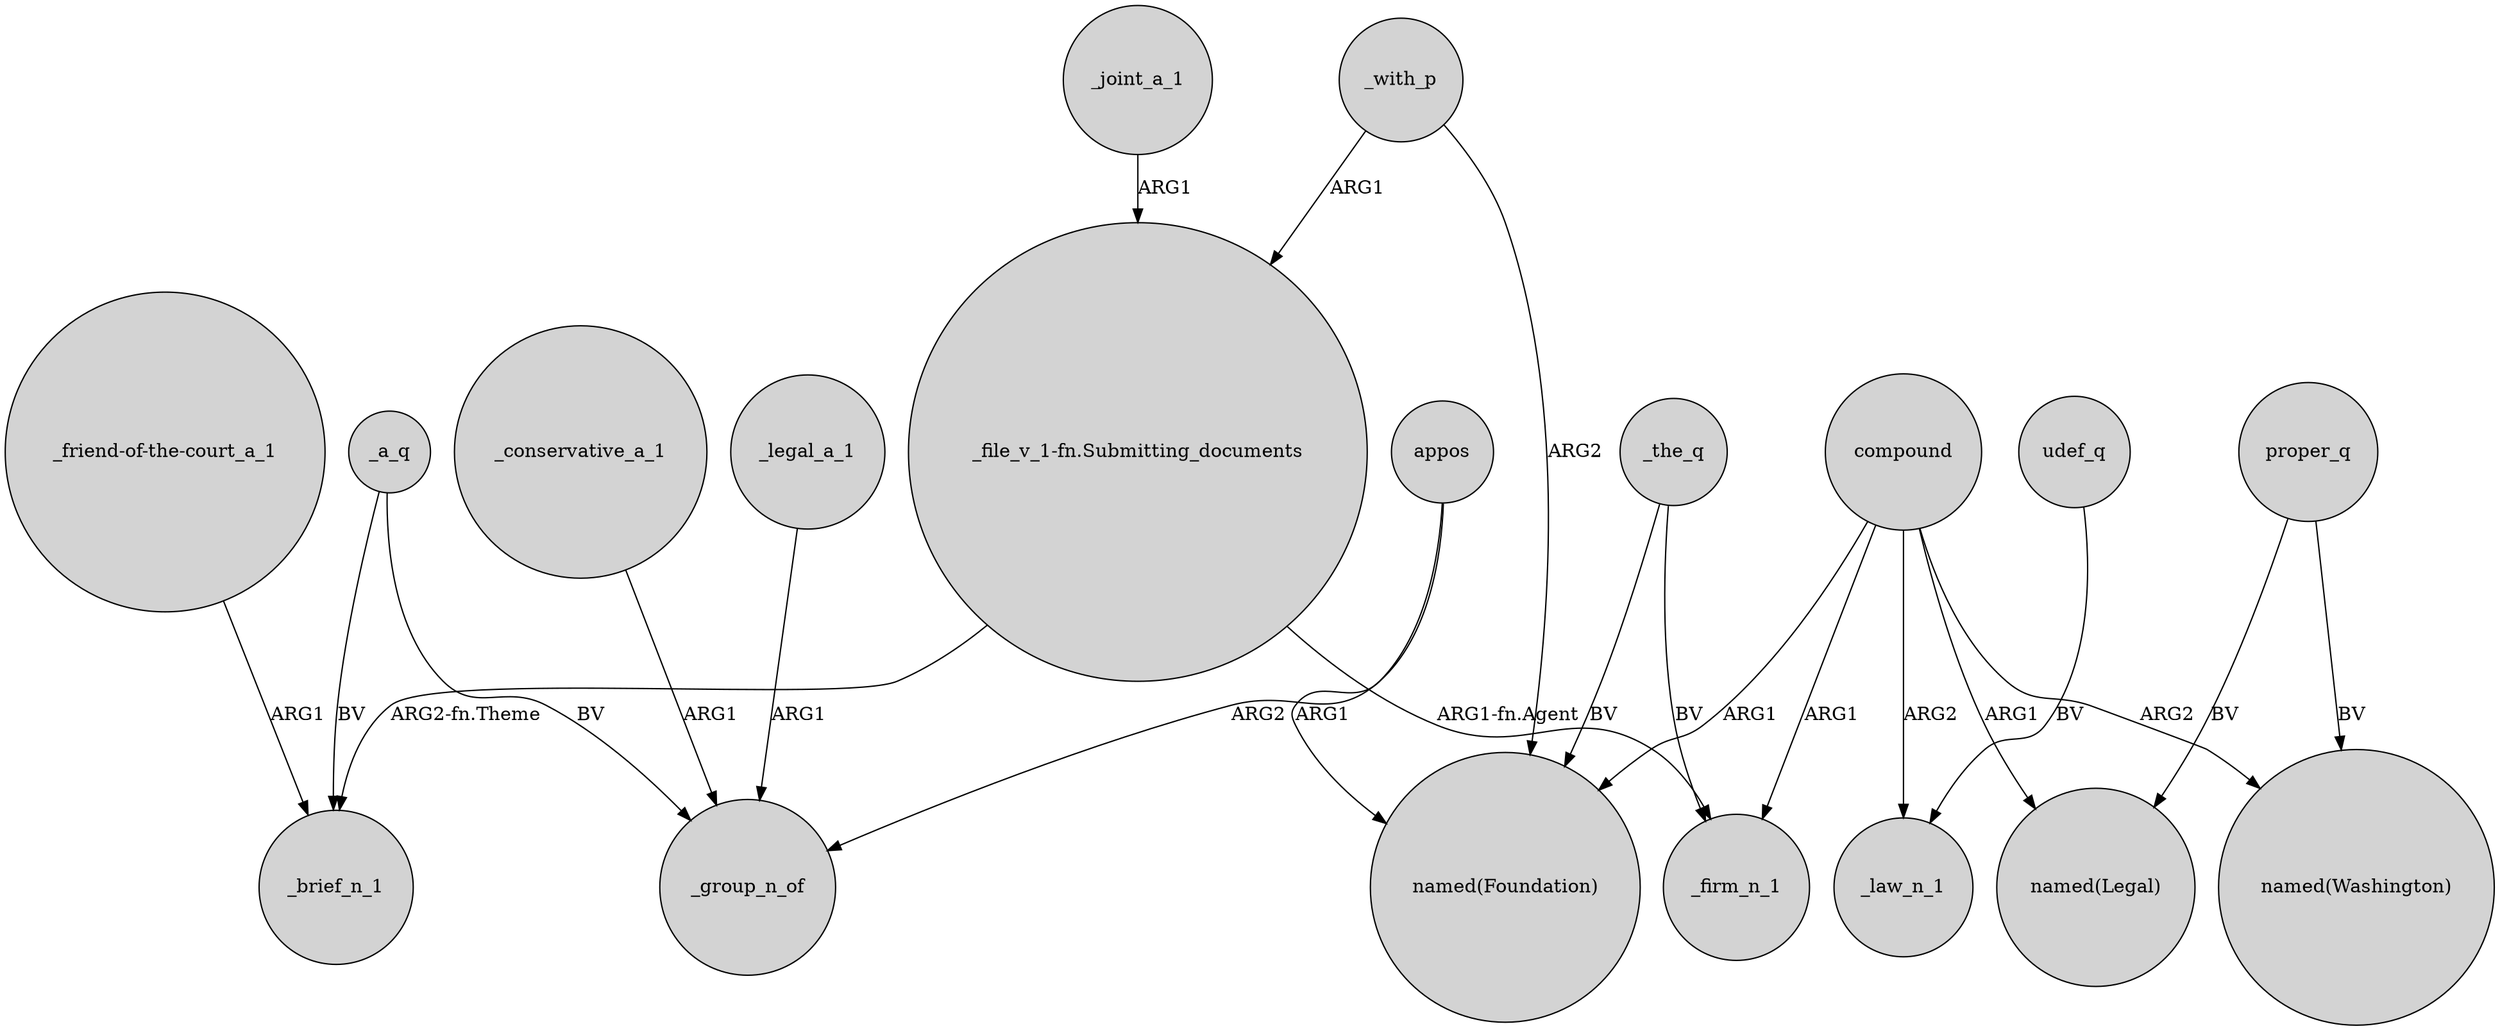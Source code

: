 digraph {
	node [shape=circle style=filled]
	"_file_v_1-fn.Submitting_documents" -> _brief_n_1 [label="ARG2-fn.Theme"]
	udef_q -> _law_n_1 [label=BV]
	_with_p -> "named(Foundation)" [label=ARG2]
	_with_p -> "_file_v_1-fn.Submitting_documents" [label=ARG1]
	proper_q -> "named(Washington)" [label=BV]
	compound -> "named(Foundation)" [label=ARG1]
	_a_q -> _brief_n_1 [label=BV]
	_the_q -> "named(Foundation)" [label=BV]
	appos -> _group_n_of [label=ARG2]
	proper_q -> "named(Legal)" [label=BV]
	_joint_a_1 -> "_file_v_1-fn.Submitting_documents" [label=ARG1]
	"_file_v_1-fn.Submitting_documents" -> _firm_n_1 [label="ARG1-fn.Agent"]
	compound -> _firm_n_1 [label=ARG1]
	_conservative_a_1 -> _group_n_of [label=ARG1]
	appos -> "named(Foundation)" [label=ARG1]
	_the_q -> _firm_n_1 [label=BV]
	compound -> "named(Washington)" [label=ARG2]
	_a_q -> _group_n_of [label=BV]
	"_friend-of-the-court_a_1" -> _brief_n_1 [label=ARG1]
	compound -> "named(Legal)" [label=ARG1]
	_legal_a_1 -> _group_n_of [label=ARG1]
	compound -> _law_n_1 [label=ARG2]
}
